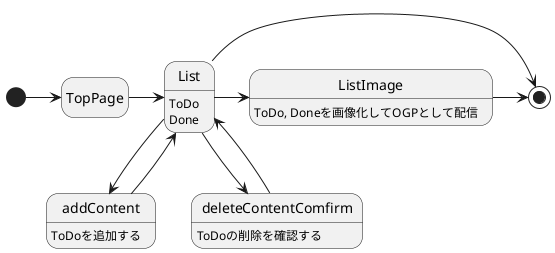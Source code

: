 @startuml 画面遷移図
hide empty description

[*] -> TopPage
TopPage -> List
List -down-> addContent
List -down-> deleteContentComfirm
addContent -> List
deleteContentComfirm -> List

List : ToDo
List : Done
addContent : ToDoを追加する
deleteContentComfirm : ToDoの削除を確認する

List -> ListImage

ListImage : ToDo, Doneを画像化してOGPとして配信

ListImage -> [*]
List -> [*]

@enduml